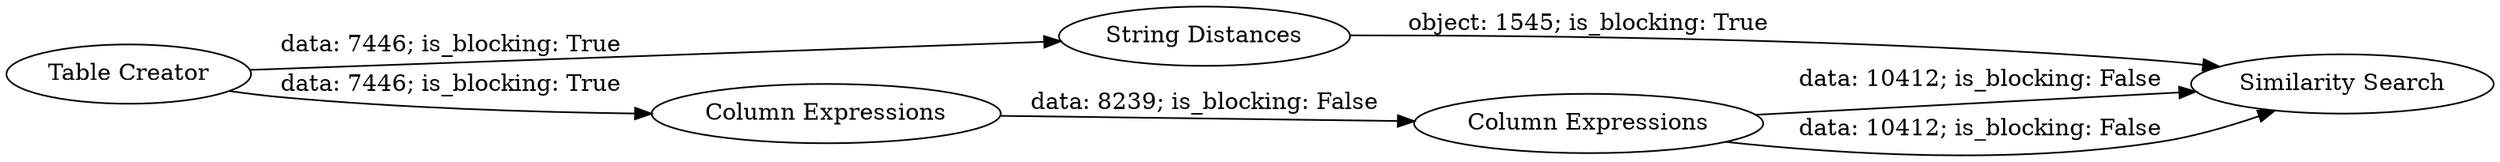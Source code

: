 digraph {
	"3720147589383788661_4" [label="Similarity Search"]
	"3720147589383788661_6" [label="Column Expressions"]
	"3720147589383788661_3" [label="String Distances"]
	"3720147589383788661_1" [label="Table Creator"]
	"3720147589383788661_5" [label="Column Expressions"]
	"3720147589383788661_6" -> "3720147589383788661_4" [label="data: 10412; is_blocking: False"]
	"3720147589383788661_5" -> "3720147589383788661_6" [label="data: 8239; is_blocking: False"]
	"3720147589383788661_1" -> "3720147589383788661_3" [label="data: 7446; is_blocking: True"]
	"3720147589383788661_3" -> "3720147589383788661_4" [label="object: 1545; is_blocking: True"]
	"3720147589383788661_1" -> "3720147589383788661_5" [label="data: 7446; is_blocking: True"]
	"3720147589383788661_6" -> "3720147589383788661_4" [label="data: 10412; is_blocking: False"]
	rankdir=LR
}
